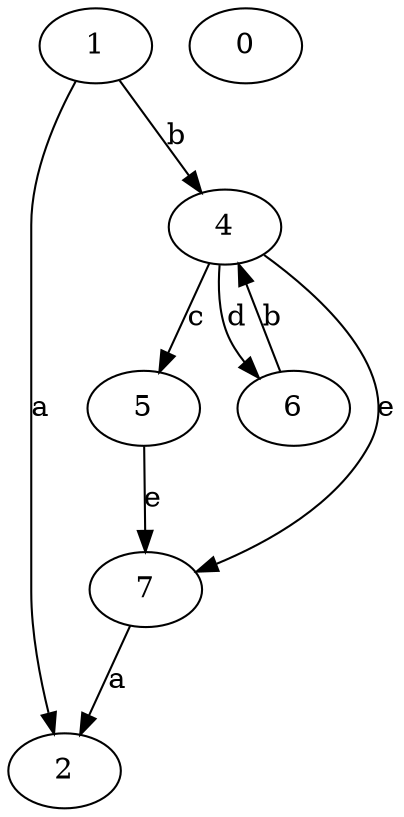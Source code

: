 strict digraph  {
1;
2;
4;
5;
6;
7;
0;
1 -> 2  [label=a];
1 -> 4  [label=b];
4 -> 5  [label=c];
4 -> 6  [label=d];
4 -> 7  [label=e];
5 -> 7  [label=e];
6 -> 4  [label=b];
7 -> 2  [label=a];
}
